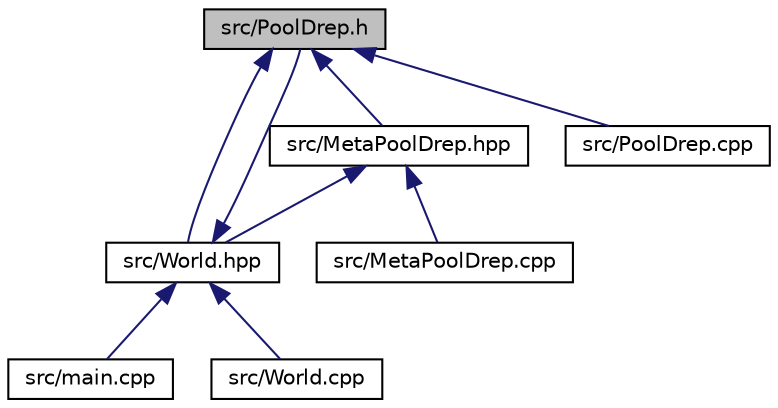 digraph "src/PoolDrep.h"
{
  edge [fontname="Helvetica",fontsize="10",labelfontname="Helvetica",labelfontsize="10"];
  node [fontname="Helvetica",fontsize="10",shape=record];
  Node7 [label="src/PoolDrep.h",height=0.2,width=0.4,color="black", fillcolor="grey75", style="filled", fontcolor="black"];
  Node7 -> Node8 [dir="back",color="midnightblue",fontsize="10",style="solid"];
  Node8 [label="src/MetaPoolDrep.hpp",height=0.2,width=0.4,color="black", fillcolor="white", style="filled",URL="$_meta_pool_drep_8hpp.html",tooltip="A Pool of Drepanocitose Pools. "];
  Node8 -> Node9 [dir="back",color="midnightblue",fontsize="10",style="solid"];
  Node9 [label="src/World.hpp",height=0.2,width=0.4,color="black", fillcolor="white", style="filled",URL="$_world_8hpp.html",tooltip="generates a pool of alleles "];
  Node9 -> Node10 [dir="back",color="midnightblue",fontsize="10",style="solid"];
  Node10 [label="src/main.cpp",height=0.2,width=0.4,color="black", fillcolor="white", style="filled",URL="$main_8cpp.html",tooltip="Model Wright-Fisher, Sickle Cell Anemia, Selection & Mutation. "];
  Node9 -> Node7 [dir="back",color="midnightblue",fontsize="10",style="solid"];
  Node9 -> Node11 [dir="back",color="midnightblue",fontsize="10",style="solid"];
  Node11 [label="src/World.cpp",height=0.2,width=0.4,color="black", fillcolor="white", style="filled",URL="$_world_8cpp.html",tooltip="description pool "];
  Node8 -> Node12 [dir="back",color="midnightblue",fontsize="10",style="solid"];
  Node12 [label="src/MetaPoolDrep.cpp",height=0.2,width=0.4,color="black", fillcolor="white", style="filled",URL="$_meta_pool_drep_8cpp.html",tooltip="description MetapoolDrep: We have chosen not to use pointers on Pools which would have alowed us to r..."];
  Node7 -> Node9 [dir="back",color="midnightblue",fontsize="10",style="solid"];
  Node7 -> Node13 [dir="back",color="midnightblue",fontsize="10",style="solid"];
  Node13 [label="src/PoolDrep.cpp",height=0.2,width=0.4,color="black", fillcolor="white", style="filled",URL="$_pool_drep_8cpp.html",tooltip="description pool c "];
}
